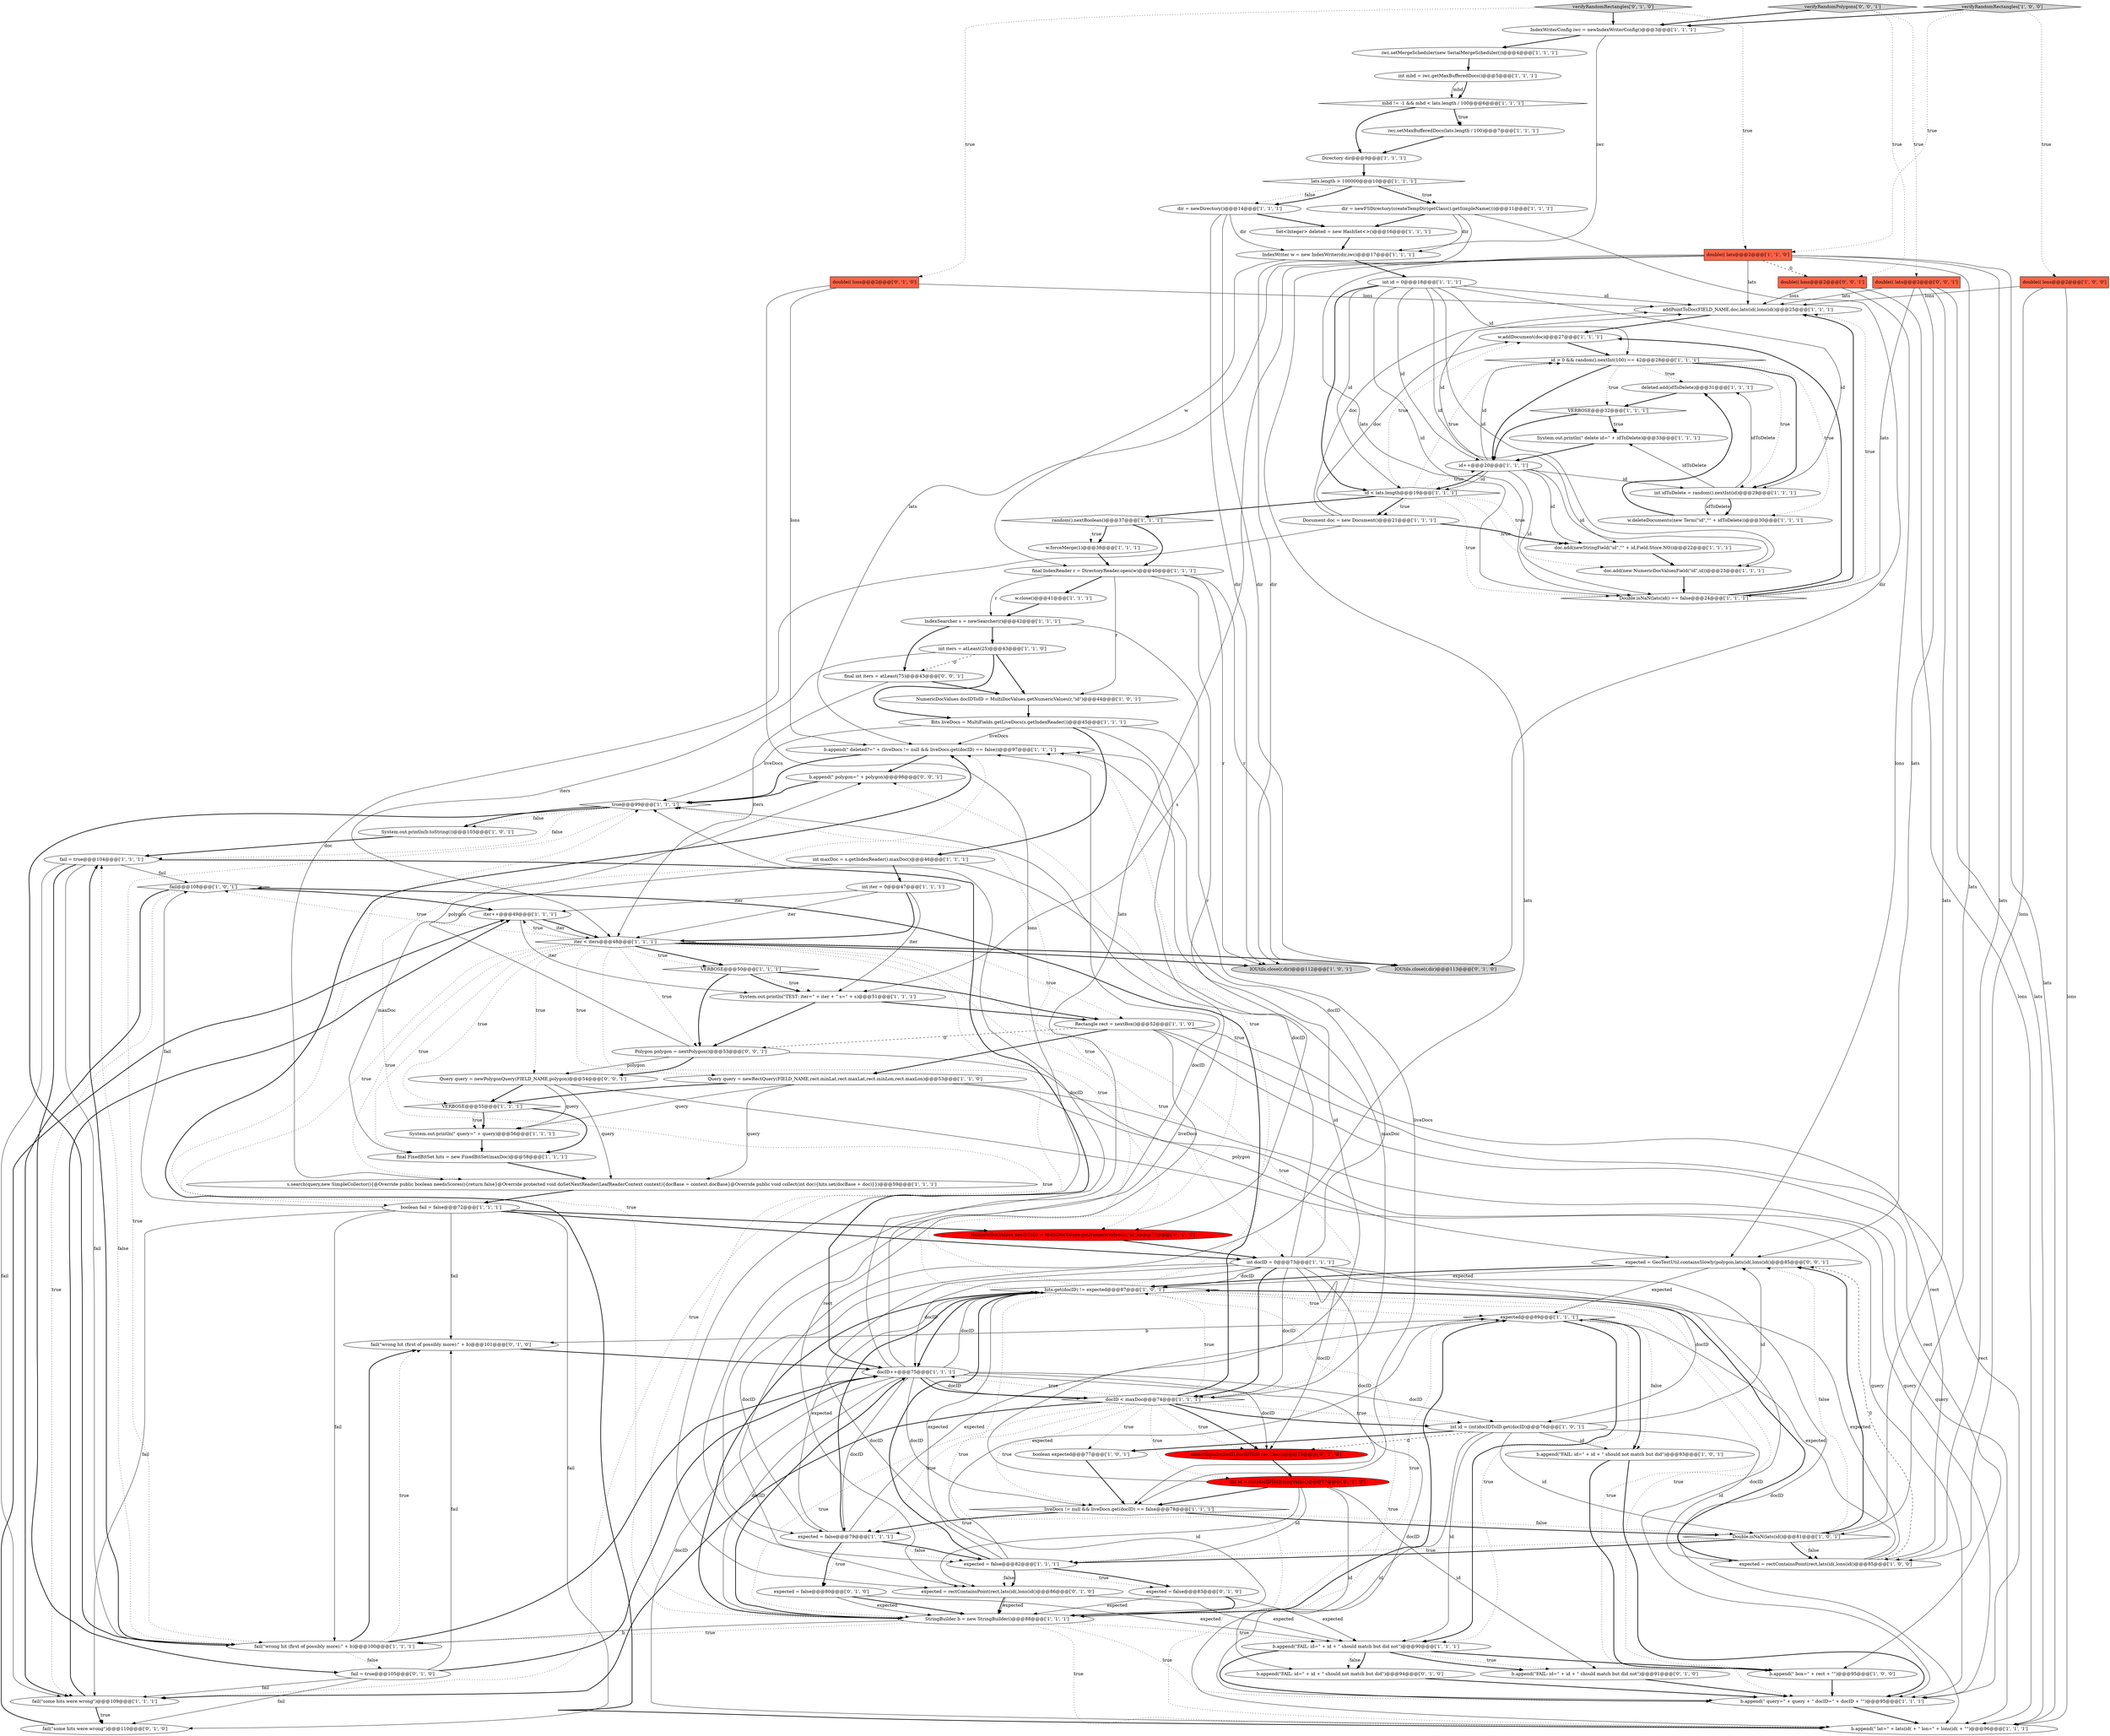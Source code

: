 digraph {
68 [style = filled, label = "b.append(\" deleted?=\" + (liveDocs != null && liveDocs.get(docID) == false))@@@97@@@['1', '1', '1']", fillcolor = white, shape = ellipse image = "AAA0AAABBB1BBB"];
94 [style = filled, label = "double(( lats@@@2@@@['0', '0', '1']", fillcolor = tomato, shape = box image = "AAA0AAABBB3BBB"];
62 [style = filled, label = "System.out.println(\"TEST: iter=\" + iter + \" s=\" + s)@@@51@@@['1', '1', '1']", fillcolor = white, shape = ellipse image = "AAA0AAABBB1BBB"];
47 [style = filled, label = "docID < maxDoc@@@74@@@['1', '1', '1']", fillcolor = white, shape = diamond image = "AAA0AAABBB1BBB"];
93 [style = filled, label = "b.append(\" polygon=\" + polygon)@@@98@@@['0', '0', '1']", fillcolor = white, shape = ellipse image = "AAA0AAABBB3BBB"];
52 [style = filled, label = "fail@@@108@@@['1', '0', '1']", fillcolor = white, shape = diamond image = "AAA0AAABBB1BBB"];
10 [style = filled, label = "Set<Integer> deleted = new HashSet<>()@@@16@@@['1', '1', '1']", fillcolor = white, shape = ellipse image = "AAA0AAABBB1BBB"];
66 [style = filled, label = "int id = 0@@@18@@@['1', '1', '1']", fillcolor = white, shape = ellipse image = "AAA0AAABBB1BBB"];
33 [style = filled, label = "doc.add(new NumericDocValuesField(\"id\",id))@@@23@@@['1', '1', '1']", fillcolor = white, shape = ellipse image = "AAA0AAABBB1BBB"];
86 [style = filled, label = "NumericDocValues docIDToID = MultiDocValues.getNumericValues(r,\"id\")@@@72@@@['0', '1', '0']", fillcolor = red, shape = ellipse image = "AAA1AAABBB2BBB"];
67 [style = filled, label = "int id = (int)docIDToID.get(docID)@@@76@@@['1', '0', '1']", fillcolor = white, shape = ellipse image = "AAA0AAABBB1BBB"];
91 [style = filled, label = "Query query = newPolygonQuery(FIELD_NAME,polygon)@@@54@@@['0', '0', '1']", fillcolor = white, shape = ellipse image = "AAA0AAABBB3BBB"];
54 [style = filled, label = "int mbd = iwc.getMaxBufferedDocs()@@@5@@@['1', '1', '1']", fillcolor = white, shape = ellipse image = "AAA0AAABBB1BBB"];
36 [style = filled, label = "System.out.println(b.toString())@@@103@@@['1', '0', '1']", fillcolor = white, shape = ellipse image = "AAA0AAABBB1BBB"];
18 [style = filled, label = "System.out.println(\" delete id=\" + idToDelete)@@@33@@@['1', '1', '1']", fillcolor = white, shape = ellipse image = "AAA0AAABBB1BBB"];
38 [style = filled, label = "fail(\"wrong hit (first of possibly more):\" + b)@@@100@@@['1', '1', '1']", fillcolor = white, shape = ellipse image = "AAA0AAABBB1BBB"];
61 [style = filled, label = "Bits liveDocs = MultiFields.getLiveDocs(s.getIndexReader())@@@45@@@['1', '1', '1']", fillcolor = white, shape = ellipse image = "AAA0AAABBB1BBB"];
59 [style = filled, label = "expected = false@@@82@@@['1', '1', '1']", fillcolor = white, shape = ellipse image = "AAA0AAABBB1BBB"];
1 [style = filled, label = "deleted.add(idToDelete)@@@31@@@['1', '1', '1']", fillcolor = white, shape = ellipse image = "AAA0AAABBB1BBB"];
26 [style = filled, label = "NumericDocValues docIDToID = MultiDocValues.getNumericValues(r,\"id\")@@@44@@@['1', '0', '1']", fillcolor = white, shape = ellipse image = "AAA0AAABBB1BBB"];
58 [style = filled, label = "boolean fail = false@@@72@@@['1', '1', '1']", fillcolor = white, shape = ellipse image = "AAA0AAABBB1BBB"];
96 [style = filled, label = "Polygon polygon = nextPolygon()@@@53@@@['0', '0', '1']", fillcolor = white, shape = ellipse image = "AAA0AAABBB3BBB"];
80 [style = filled, label = "b.append(\"FAIL: id=\" + id + \" should match but did not\")@@@91@@@['0', '1', '0']", fillcolor = white, shape = ellipse image = "AAA0AAABBB2BBB"];
84 [style = filled, label = "expected = false@@@80@@@['0', '1', '0']", fillcolor = white, shape = ellipse image = "AAA0AAABBB2BBB"];
42 [style = filled, label = "int iter = 0@@@47@@@['1', '1', '1']", fillcolor = white, shape = ellipse image = "AAA0AAABBB1BBB"];
11 [style = filled, label = "VERBOSE@@@50@@@['1', '1', '1']", fillcolor = white, shape = diamond image = "AAA0AAABBB1BBB"];
27 [style = filled, label = "double(( lons@@@2@@@['1', '0', '0']", fillcolor = tomato, shape = box image = "AAA0AAABBB1BBB"];
16 [style = filled, label = "Double.isNaN(lats(id()@@@81@@@['1', '0', '1']", fillcolor = white, shape = diamond image = "AAA0AAABBB1BBB"];
73 [style = filled, label = "IOUtils.close(r,dir)@@@112@@@['1', '0', '1']", fillcolor = lightgray, shape = ellipse image = "AAA0AAABBB1BBB"];
39 [style = filled, label = "int docID = 0@@@73@@@['1', '1', '1']", fillcolor = white, shape = ellipse image = "AAA0AAABBB1BBB"];
46 [style = filled, label = "random().nextBoolean()@@@37@@@['1', '1', '1']", fillcolor = white, shape = diamond image = "AAA0AAABBB1BBB"];
60 [style = filled, label = "StringBuilder b = new StringBuilder()@@@88@@@['1', '1', '1']", fillcolor = white, shape = ellipse image = "AAA0AAABBB1BBB"];
20 [style = filled, label = "iter++@@@49@@@['1', '1', '1']", fillcolor = white, shape = ellipse image = "AAA0AAABBB1BBB"];
2 [style = filled, label = "IndexWriterConfig iwc = newIndexWriterConfig()@@@3@@@['1', '1', '1']", fillcolor = white, shape = ellipse image = "AAA0AAABBB1BBB"];
3 [style = filled, label = "final FixedBitSet hits = new FixedBitSet(maxDoc)@@@58@@@['1', '1', '1']", fillcolor = white, shape = ellipse image = "AAA0AAABBB1BBB"];
70 [style = filled, label = "doc.add(newStringField(\"id\",\"\" + id,Field.Store.NO))@@@22@@@['1', '1', '1']", fillcolor = white, shape = ellipse image = "AAA0AAABBB1BBB"];
56 [style = filled, label = "liveDocs != null && liveDocs.get(docID) == false@@@78@@@['1', '1', '1']", fillcolor = white, shape = diamond image = "AAA0AAABBB1BBB"];
31 [style = filled, label = "Query query = newRectQuery(FIELD_NAME,rect.minLat,rect.maxLat,rect.minLon,rect.maxLon)@@@53@@@['1', '1', '0']", fillcolor = white, shape = ellipse image = "AAA0AAABBB1BBB"];
81 [style = filled, label = "expected = false@@@83@@@['0', '1', '0']", fillcolor = white, shape = ellipse image = "AAA0AAABBB2BBB"];
0 [style = filled, label = "dir = newFSDirectory(createTempDir(getClass().getSimpleName()))@@@11@@@['1', '1', '1']", fillcolor = white, shape = ellipse image = "AAA0AAABBB1BBB"];
57 [style = filled, label = "id < lats.length@@@19@@@['1', '1', '1']", fillcolor = white, shape = diamond image = "AAA0AAABBB1BBB"];
77 [style = filled, label = "double(( lons@@@2@@@['0', '1', '0']", fillcolor = tomato, shape = box image = "AAA0AAABBB2BBB"];
76 [style = filled, label = "int id = (int)docIDToID.longValue()@@@77@@@['0', '1', '0']", fillcolor = red, shape = ellipse image = "AAA1AAABBB2BBB"];
32 [style = filled, label = "double(( lats@@@2@@@['1', '1', '0']", fillcolor = tomato, shape = box image = "AAA0AAABBB1BBB"];
53 [style = filled, label = "iwc.setMergeScheduler(new SerialMergeScheduler())@@@4@@@['1', '1', '1']", fillcolor = white, shape = ellipse image = "AAA0AAABBB1BBB"];
37 [style = filled, label = "fail(\"some hits were wrong\")@@@109@@@['1', '1', '1']", fillcolor = white, shape = ellipse image = "AAA0AAABBB1BBB"];
24 [style = filled, label = "w.close()@@@41@@@['1', '1', '1']", fillcolor = white, shape = ellipse image = "AAA0AAABBB1BBB"];
41 [style = filled, label = "s.search(query,new SimpleCollector(){@Override public boolean needsScores(){return false}@Override protected void doSetNextReader(LeafReaderContext context){docBase = context.docBase}@Override public void collect(int doc){hits.set(docBase + doc)}})@@@59@@@['1', '1', '1']", fillcolor = white, shape = ellipse image = "AAA0AAABBB1BBB"];
51 [style = filled, label = "b.append(\"FAIL: id=\" + id + \" should match but did not\")@@@90@@@['1', '1', '1']", fillcolor = white, shape = ellipse image = "AAA0AAABBB1BBB"];
97 [style = filled, label = "verifyRandomPolygons['0', '0', '1']", fillcolor = lightgray, shape = diamond image = "AAA0AAABBB3BBB"];
64 [style = filled, label = "VERBOSE@@@55@@@['1', '1', '1']", fillcolor = white, shape = diamond image = "AAA0AAABBB1BBB"];
89 [style = filled, label = "expected = rectContainsPoint(rect,lats(id(,lons(id()@@@86@@@['0', '1', '0']", fillcolor = white, shape = ellipse image = "AAA0AAABBB2BBB"];
90 [style = filled, label = "expected = GeoTestUtil.containsSlowly(polygon,lats(id(,lons(id()@@@85@@@['0', '0', '1']", fillcolor = white, shape = ellipse image = "AAA0AAABBB3BBB"];
79 [style = filled, label = "b.append(\"FAIL: id=\" + id + \" should not match but did\")@@@94@@@['0', '1', '0']", fillcolor = white, shape = ellipse image = "AAA0AAABBB2BBB"];
14 [style = filled, label = "Directory dir@@@9@@@['1', '1', '1']", fillcolor = white, shape = ellipse image = "AAA0AAABBB1BBB"];
74 [style = filled, label = "addPointToDoc(FIELD_NAME,doc,lats(id(,lons(id()@@@25@@@['1', '1', '1']", fillcolor = white, shape = ellipse image = "AAA0AAABBB1BBB"];
30 [style = filled, label = "id++@@@20@@@['1', '1', '1']", fillcolor = white, shape = ellipse image = "AAA0AAABBB1BBB"];
35 [style = filled, label = "int maxDoc = s.getIndexReader().maxDoc()@@@46@@@['1', '1', '1']", fillcolor = white, shape = ellipse image = "AAA0AAABBB1BBB"];
63 [style = filled, label = "Rectangle rect = nextBox()@@@52@@@['1', '1', '0']", fillcolor = white, shape = ellipse image = "AAA0AAABBB1BBB"];
85 [style = filled, label = "assertEquals(docID,docIDToID.nextDoc())@@@76@@@['0', '1', '0']", fillcolor = red, shape = ellipse image = "AAA1AAABBB2BBB"];
15 [style = filled, label = "iter < iters@@@48@@@['1', '1', '1']", fillcolor = white, shape = diamond image = "AAA0AAABBB1BBB"];
21 [style = filled, label = "expected = false@@@79@@@['1', '1', '1']", fillcolor = white, shape = ellipse image = "AAA0AAABBB1BBB"];
78 [style = filled, label = "fail = true@@@105@@@['0', '1', '0']", fillcolor = white, shape = ellipse image = "AAA0AAABBB2BBB"];
44 [style = filled, label = "hits.get(docID) != expected@@@87@@@['1', '0', '1']", fillcolor = white, shape = diamond image = "AAA0AAABBB1BBB"];
28 [style = filled, label = "dir = newDirectory()@@@14@@@['1', '1', '1']", fillcolor = white, shape = ellipse image = "AAA0AAABBB1BBB"];
40 [style = filled, label = "verifyRandomRectangles['1', '0', '0']", fillcolor = lightgray, shape = diamond image = "AAA0AAABBB1BBB"];
29 [style = filled, label = "docID++@@@75@@@['1', '1', '1']", fillcolor = white, shape = ellipse image = "AAA0AAABBB1BBB"];
50 [style = filled, label = "IndexSearcher s = newSearcher(r)@@@42@@@['1', '1', '1']", fillcolor = white, shape = ellipse image = "AAA0AAABBB1BBB"];
49 [style = filled, label = "id > 0 && random().nextInt(100) == 42@@@28@@@['1', '1', '1']", fillcolor = white, shape = diamond image = "AAA0AAABBB1BBB"];
23 [style = filled, label = "b.append(\" query=\" + query + \" docID=\" + docID + \"\")@@@95@@@['1', '1', '1']", fillcolor = white, shape = ellipse image = "AAA0AAABBB1BBB"];
4 [style = filled, label = "expected = rectContainsPoint(rect,lats(id(,lons(id()@@@85@@@['1', '0', '0']", fillcolor = white, shape = ellipse image = "AAA0AAABBB1BBB"];
8 [style = filled, label = "b.append(\" lat=\" + lats(id( + \" lon=\" + lons(id( + \"\")@@@96@@@['1', '1', '1']", fillcolor = white, shape = ellipse image = "AAA0AAABBB1BBB"];
5 [style = filled, label = "IndexWriter w = new IndexWriter(dir,iwc)@@@17@@@['1', '1', '1']", fillcolor = white, shape = ellipse image = "AAA0AAABBB1BBB"];
7 [style = filled, label = "w.forceMerge(1)@@@38@@@['1', '1', '1']", fillcolor = white, shape = ellipse image = "AAA0AAABBB1BBB"];
9 [style = filled, label = "VERBOSE@@@32@@@['1', '1', '1']", fillcolor = white, shape = diamond image = "AAA0AAABBB1BBB"];
71 [style = filled, label = "w.deleteDocuments(new Term(\"id\",\"\" + idToDelete))@@@30@@@['1', '1', '1']", fillcolor = white, shape = ellipse image = "AAA0AAABBB1BBB"];
92 [style = filled, label = "final int iters = atLeast(75)@@@43@@@['0', '0', '1']", fillcolor = white, shape = ellipse image = "AAA0AAABBB3BBB"];
13 [style = filled, label = "mbd != -1 && mbd < lats.length / 100@@@6@@@['1', '1', '1']", fillcolor = white, shape = diamond image = "AAA0AAABBB1BBB"];
65 [style = filled, label = "lats.length > 100000@@@10@@@['1', '1', '1']", fillcolor = white, shape = diamond image = "AAA0AAABBB1BBB"];
69 [style = filled, label = "final IndexReader r = DirectoryReader.open(w)@@@40@@@['1', '1', '1']", fillcolor = white, shape = ellipse image = "AAA0AAABBB1BBB"];
17 [style = filled, label = "boolean expected@@@77@@@['1', '0', '1']", fillcolor = white, shape = ellipse image = "AAA0AAABBB1BBB"];
12 [style = filled, label = "expected@@@89@@@['1', '1', '1']", fillcolor = white, shape = diamond image = "AAA0AAABBB1BBB"];
75 [style = filled, label = "int idToDelete = random().nextInt(id)@@@29@@@['1', '1', '1']", fillcolor = white, shape = ellipse image = "AAA0AAABBB1BBB"];
22 [style = filled, label = "Document doc = new Document()@@@21@@@['1', '1', '1']", fillcolor = white, shape = ellipse image = "AAA0AAABBB1BBB"];
95 [style = filled, label = "double(( lons@@@2@@@['0', '0', '1']", fillcolor = tomato, shape = box image = "AAA0AAABBB3BBB"];
55 [style = filled, label = "iwc.setMaxBufferedDocs(lats.length / 100)@@@7@@@['1', '1', '1']", fillcolor = white, shape = ellipse image = "AAA0AAABBB1BBB"];
45 [style = filled, label = "true@@@99@@@['1', '1', '1']", fillcolor = white, shape = diamond image = "AAA0AAABBB1BBB"];
72 [style = filled, label = "Double.isNaN(lats(id() == false@@@24@@@['1', '1', '1']", fillcolor = white, shape = diamond image = "AAA0AAABBB1BBB"];
48 [style = filled, label = "b.append(\"FAIL: id=\" + id + \" should not match but did\")@@@93@@@['1', '0', '1']", fillcolor = white, shape = ellipse image = "AAA0AAABBB1BBB"];
83 [style = filled, label = "fail(\"some hits were wrong\")@@@110@@@['0', '1', '0']", fillcolor = white, shape = ellipse image = "AAA0AAABBB2BBB"];
25 [style = filled, label = "b.append(\" box=\" + rect + \"\")@@@95@@@['1', '0', '0']", fillcolor = white, shape = ellipse image = "AAA0AAABBB1BBB"];
19 [style = filled, label = "fail = true@@@104@@@['1', '1', '1']", fillcolor = white, shape = ellipse image = "AAA0AAABBB1BBB"];
88 [style = filled, label = "fail(\"wrong hit (first of possibly more):\" + b)@@@101@@@['0', '1', '0']", fillcolor = white, shape = ellipse image = "AAA0AAABBB2BBB"];
34 [style = filled, label = "System.out.println(\" query=\" + query)@@@56@@@['1', '1', '1']", fillcolor = white, shape = ellipse image = "AAA0AAABBB1BBB"];
87 [style = filled, label = "IOUtils.close(r,dir)@@@113@@@['0', '1', '0']", fillcolor = lightgray, shape = ellipse image = "AAA0AAABBB2BBB"];
43 [style = filled, label = "int iters = atLeast(25)@@@43@@@['1', '1', '0']", fillcolor = white, shape = ellipse image = "AAA0AAABBB1BBB"];
6 [style = filled, label = "w.addDocument(doc)@@@27@@@['1', '1', '1']", fillcolor = white, shape = ellipse image = "AAA0AAABBB1BBB"];
82 [style = filled, label = "verifyRandomRectangles['0', '1', '0']", fillcolor = lightgray, shape = diamond image = "AAA0AAABBB2BBB"];
40->2 [style = bold, label=""];
29->8 [style = solid, label="docID"];
13->55 [style = bold, label=""];
63->25 [style = solid, label="rect"];
47->17 [style = dotted, label="true"];
60->29 [style = bold, label=""];
15->31 [style = dotted, label="true"];
65->0 [style = bold, label=""];
78->88 [style = solid, label="fail"];
51->80 [style = dotted, label="true"];
94->90 [style = solid, label="lats"];
2->53 [style = bold, label=""];
15->11 [style = bold, label=""];
78->29 [style = bold, label=""];
45->38 [style = bold, label=""];
46->7 [style = bold, label=""];
21->84 [style = dotted, label="true"];
26->61 [style = bold, label=""];
66->75 [style = solid, label="id"];
30->57 [style = solid, label="id"];
76->89 [style = solid, label="id"];
57->46 [style = bold, label=""];
29->47 [style = solid, label="docID"];
95->8 [style = solid, label="lons"];
29->60 [style = solid, label="docID"];
44->68 [style = dotted, label="true"];
37->83 [style = bold, label=""];
20->15 [style = solid, label="iter"];
22->74 [style = solid, label="doc"];
12->48 [style = bold, label=""];
69->87 [style = solid, label="r"];
15->86 [style = dotted, label="true"];
47->60 [style = dotted, label="true"];
37->83 [style = dotted, label="true"];
13->55 [style = dotted, label="true"];
15->41 [style = dotted, label="true"];
22->6 [style = solid, label="doc"];
68->45 [style = bold, label=""];
12->48 [style = dotted, label="false"];
5->69 [style = solid, label="w"];
57->49 [style = dotted, label="true"];
66->57 [style = bold, label=""];
71->1 [style = bold, label=""];
39->29 [style = solid, label="docID"];
0->73 [style = solid, label="dir"];
21->59 [style = dotted, label="false"];
69->50 [style = solid, label="r"];
19->29 [style = bold, label=""];
57->30 [style = dotted, label="true"];
20->62 [style = solid, label="iter"];
43->61 [style = bold, label=""];
29->23 [style = solid, label="docID"];
9->18 [style = bold, label=""];
10->5 [style = bold, label=""];
15->11 [style = dotted, label="true"];
69->73 [style = solid, label="r"];
59->44 [style = solid, label="expected"];
92->26 [style = bold, label=""];
40->27 [style = dotted, label="true"];
47->52 [style = bold, label=""];
32->74 [style = solid, label="lats"];
80->23 [style = bold, label=""];
24->50 [style = bold, label=""];
44->60 [style = dotted, label="true"];
36->19 [style = bold, label=""];
43->92 [style = dashed, label="0"];
58->38 [style = solid, label="fail"];
62->96 [style = bold, label=""];
63->23 [style = solid, label="rect"];
72->74 [style = bold, label=""];
15->39 [style = dotted, label="true"];
11->63 [style = bold, label=""];
38->29 [style = bold, label=""];
30->57 [style = bold, label=""];
60->23 [style = dotted, label="true"];
5->66 [style = bold, label=""];
81->60 [style = bold, label=""];
52->20 [style = bold, label=""];
11->62 [style = dotted, label="true"];
63->96 [style = dashed, label="0"];
45->19 [style = dotted, label="false"];
91->34 [style = solid, label="query"];
95->90 [style = solid, label="lons"];
48->25 [style = bold, label=""];
58->83 [style = solid, label="fail"];
31->64 [style = bold, label=""];
47->67 [style = bold, label=""];
59->12 [style = solid, label="expected"];
31->8 [style = solid, label="query"];
27->74 [style = solid, label="lons"];
15->73 [style = bold, label=""];
83->20 [style = bold, label=""];
82->32 [style = dotted, label="true"];
12->88 [style = solid, label="b"];
84->51 [style = solid, label="expected"];
54->13 [style = solid, label="mbd"];
16->90 [style = bold, label=""];
55->14 [style = bold, label=""];
14->65 [style = bold, label=""];
52->37 [style = dotted, label="true"];
43->26 [style = bold, label=""];
45->38 [style = dotted, label="true"];
53->54 [style = bold, label=""];
60->38 [style = dotted, label="true"];
44->12 [style = dotted, label="true"];
21->84 [style = bold, label=""];
63->31 [style = bold, label=""];
49->75 [style = dotted, label="true"];
44->8 [style = dotted, label="true"];
12->51 [style = dotted, label="true"];
64->34 [style = bold, label=""];
39->47 [style = bold, label=""];
20->15 [style = bold, label=""];
13->14 [style = bold, label=""];
30->70 [style = solid, label="id"];
15->63 [style = dotted, label="true"];
50->43 [style = bold, label=""];
16->4 [style = dotted, label="false"];
51->23 [style = bold, label=""];
31->41 [style = solid, label="query"];
57->33 [style = dotted, label="true"];
51->79 [style = bold, label=""];
66->33 [style = solid, label="id"];
67->85 [style = dashed, label="0"];
76->80 [style = solid, label="id"];
75->71 [style = solid, label="idToDelete"];
59->81 [style = dotted, label="true"];
39->56 [style = solid, label="docID"];
64->34 [style = dotted, label="true"];
92->15 [style = solid, label="iters"];
58->39 [style = bold, label=""];
89->60 [style = bold, label=""];
67->8 [style = solid, label="id"];
59->44 [style = bold, label=""];
76->79 [style = solid, label="id"];
67->48 [style = solid, label="id"];
15->91 [style = dotted, label="true"];
39->67 [style = solid, label="docID"];
15->96 [style = dotted, label="true"];
58->52 [style = solid, label="fail"];
49->9 [style = dotted, label="true"];
0->5 [style = solid, label="dir"];
45->36 [style = bold, label=""];
72->74 [style = dotted, label="true"];
16->59 [style = dotted, label="true"];
84->60 [style = bold, label=""];
22->70 [style = bold, label=""];
39->44 [style = solid, label="docID"];
74->6 [style = bold, label=""];
66->74 [style = solid, label="id"];
38->19 [style = bold, label=""];
28->5 [style = solid, label="dir"];
91->41 [style = solid, label="query"];
68->93 [style = bold, label=""];
16->59 [style = bold, label=""];
30->49 [style = solid, label="id"];
49->75 [style = bold, label=""];
15->37 [style = dotted, label="true"];
94->16 [style = solid, label="lats"];
16->4 [style = bold, label=""];
67->90 [style = solid, label="id"];
60->12 [style = dotted, label="true"];
61->68 [style = solid, label="liveDocs"];
4->90 [style = dashed, label="0"];
47->85 [style = bold, label=""];
44->60 [style = bold, label=""];
30->72 [style = solid, label="id"];
88->29 [style = bold, label=""];
29->45 [style = solid, label="docID"];
62->63 [style = bold, label=""];
66->70 [style = solid, label="id"];
58->86 [style = bold, label=""];
82->77 [style = dotted, label="true"];
9->30 [style = bold, label=""];
47->44 [style = dotted, label="true"];
65->28 [style = dotted, label="false"];
59->89 [style = dotted, label="false"];
77->74 [style = solid, label="lons"];
47->67 [style = dotted, label="true"];
90->12 [style = solid, label="expected"];
50->92 [style = bold, label=""];
66->49 [style = solid, label="id"];
54->13 [style = bold, label=""];
27->4 [style = solid, label="lons"];
67->16 [style = solid, label="id"];
85->76 [style = bold, label=""];
9->18 [style = dotted, label="true"];
57->22 [style = bold, label=""];
17->56 [style = bold, label=""];
86->39 [style = bold, label=""];
27->8 [style = solid, label="lons"];
51->80 [style = bold, label=""];
61->45 [style = solid, label="liveDocs"];
97->2 [style = bold, label=""];
60->8 [style = dotted, label="true"];
30->74 [style = solid, label="id"];
67->17 [style = bold, label=""];
19->78 [style = bold, label=""];
15->87 [style = bold, label=""];
7->69 [style = bold, label=""];
47->85 [style = dotted, label="true"];
69->26 [style = solid, label="r"];
29->44 [style = solid, label="docID"];
78->37 [style = solid, label="fail"];
4->44 [style = bold, label=""];
39->60 [style = solid, label="docID"];
77->68 [style = solid, label="lons"];
2->5 [style = solid, label="iwc"];
29->68 [style = solid, label="docID"];
91->23 [style = solid, label="query"];
57->6 [style = dotted, label="true"];
42->62 [style = solid, label="iter"];
97->95 [style = dotted, label="true"];
15->58 [style = dotted, label="true"];
42->15 [style = bold, label=""];
38->19 [style = dotted, label="false"];
57->72 [style = dotted, label="true"];
21->44 [style = bold, label=""];
43->15 [style = solid, label="iters"];
59->89 [style = bold, label=""];
56->16 [style = dotted, label="false"];
39->68 [style = solid, label="docID"];
6->49 [style = bold, label=""];
23->8 [style = bold, label=""];
56->21 [style = dotted, label="true"];
32->68 [style = solid, label="lats"];
32->95 [style = dashed, label="0"];
31->34 [style = solid, label="query"];
15->3 [style = dotted, label="true"];
61->56 [style = solid, label="liveDocs"];
61->21 [style = solid, label="liveDocs"];
51->25 [style = bold, label=""];
49->1 [style = dotted, label="true"];
11->62 [style = bold, label=""];
38->78 [style = dotted, label="false"];
42->20 [style = solid, label="iter"];
95->74 [style = solid, label="lons"];
44->45 [style = dotted, label="true"];
32->72 [style = solid, label="lats"];
58->37 [style = solid, label="fail"];
67->4 [style = solid, label="id"];
35->42 [style = bold, label=""];
44->29 [style = bold, label=""];
90->44 [style = solid, label="expected"];
47->56 [style = dotted, label="true"];
29->67 [style = solid, label="docID"];
39->23 [style = solid, label="docID"];
89->60 [style = solid, label="expected"];
33->72 [style = bold, label=""];
94->72 [style = solid, label="lats"];
1->9 [style = bold, label=""];
50->62 [style = solid, label="s"];
93->45 [style = bold, label=""];
82->2 [style = bold, label=""];
96->91 [style = bold, label=""];
48->23 [style = bold, label=""];
78->83 [style = solid, label="fail"];
65->28 [style = bold, label=""];
49->30 [style = bold, label=""];
47->29 [style = dotted, label="true"];
3->41 [style = bold, label=""];
69->24 [style = bold, label=""];
31->23 [style = solid, label="query"];
39->45 [style = solid, label="docID"];
47->21 [style = dotted, label="true"];
46->69 [style = bold, label=""];
61->35 [style = bold, label=""];
60->51 [style = dotted, label="true"];
19->52 [style = solid, label="fail"];
28->10 [style = bold, label=""];
96->90 [style = solid, label="polygon"];
79->23 [style = bold, label=""];
32->59 [style = solid, label="lats"];
32->4 [style = solid, label="lats"];
66->30 [style = solid, label="id"];
47->76 [style = dotted, label="true"];
28->87 [style = solid, label="dir"];
39->8 [style = solid, label="docID"];
90->44 [style = bold, label=""];
49->71 [style = dotted, label="true"];
29->56 [style = solid, label="docID"];
67->51 [style = solid, label="id"];
81->51 [style = solid, label="expected"];
45->36 [style = dotted, label="false"];
28->73 [style = solid, label="dir"];
84->60 [style = solid, label="expected"];
64->3 [style = bold, label=""];
39->47 [style = solid, label="docID"];
16->90 [style = dotted, label="false"];
18->30 [style = bold, label=""];
38->88 [style = bold, label=""];
15->20 [style = dotted, label="true"];
40->32 [style = dotted, label="true"];
51->79 [style = dotted, label="false"];
47->37 [style = bold, label=""];
19->38 [style = solid, label="fail"];
4->44 [style = solid, label="expected"];
21->44 [style = solid, label="expected"];
57->22 [style = dotted, label="true"];
66->72 [style = solid, label="id"];
11->96 [style = bold, label=""];
39->85 [style = solid, label="docID"];
41->58 [style = bold, label=""];
29->47 [style = bold, label=""];
81->60 [style = solid, label="expected"];
57->70 [style = dotted, label="true"];
39->21 [style = solid, label="docID"];
94->8 [style = solid, label="lats"];
52->37 [style = bold, label=""];
70->33 [style = bold, label=""];
15->52 [style = dotted, label="true"];
32->89 [style = solid, label="lats"];
63->4 [style = solid, label="rect"];
21->59 [style = bold, label=""];
75->1 [style = solid, label="idToDelete"];
35->3 [style = solid, label="maxDoc"];
12->51 [style = bold, label=""];
44->25 [style = dotted, label="true"];
46->7 [style = dotted, label="true"];
59->81 [style = bold, label=""];
35->47 [style = solid, label="maxDoc"];
56->21 [style = bold, label=""];
58->88 [style = solid, label="fail"];
77->89 [style = solid, label="lons"];
44->23 [style = dotted, label="true"];
56->16 [style = bold, label=""];
76->68 [style = solid, label="id"];
60->12 [style = bold, label=""];
63->89 [style = solid, label="rect"];
15->47 [style = dotted, label="true"];
76->56 [style = bold, label=""];
29->21 [style = solid, label="docID"];
19->37 [style = solid, label="fail"];
91->64 [style = bold, label=""];
22->41 [style = solid, label="doc"];
29->85 [style = solid, label="docID"];
42->15 [style = solid, label="iter"];
76->59 [style = solid, label="id"];
32->8 [style = solid, label="lats"];
96->93 [style = solid, label="polygon"];
97->94 [style = dotted, label="true"];
65->0 [style = dotted, label="true"];
75->18 [style = solid, label="idToDelete"];
32->16 [style = solid, label="lats"];
89->51 [style = solid, label="expected"];
30->75 [style = solid, label="id"];
30->33 [style = solid, label="id"];
66->57 [style = solid, label="id"];
69->86 [style = solid, label="r"];
25->23 [style = bold, label=""];
96->91 [style = solid, label="polygon"];
37->20 [style = bold, label=""];
60->68 [style = dotted, label="true"];
60->45 [style = dotted, label="true"];
72->6 [style = bold, label=""];
60->38 [style = solid, label="b"];
15->64 [style = dotted, label="true"];
4->12 [style = solid, label="expected"];
0->10 [style = bold, label=""];
21->12 [style = solid, label="expected"];
8->68 [style = bold, label=""];
0->87 [style = solid, label="dir"];
34->3 [style = bold, label=""];
44->93 [style = dotted, label="true"];
38->88 [style = dotted, label="true"];
75->71 [style = bold, label=""];
94->74 [style = solid, label="lats"];
}
